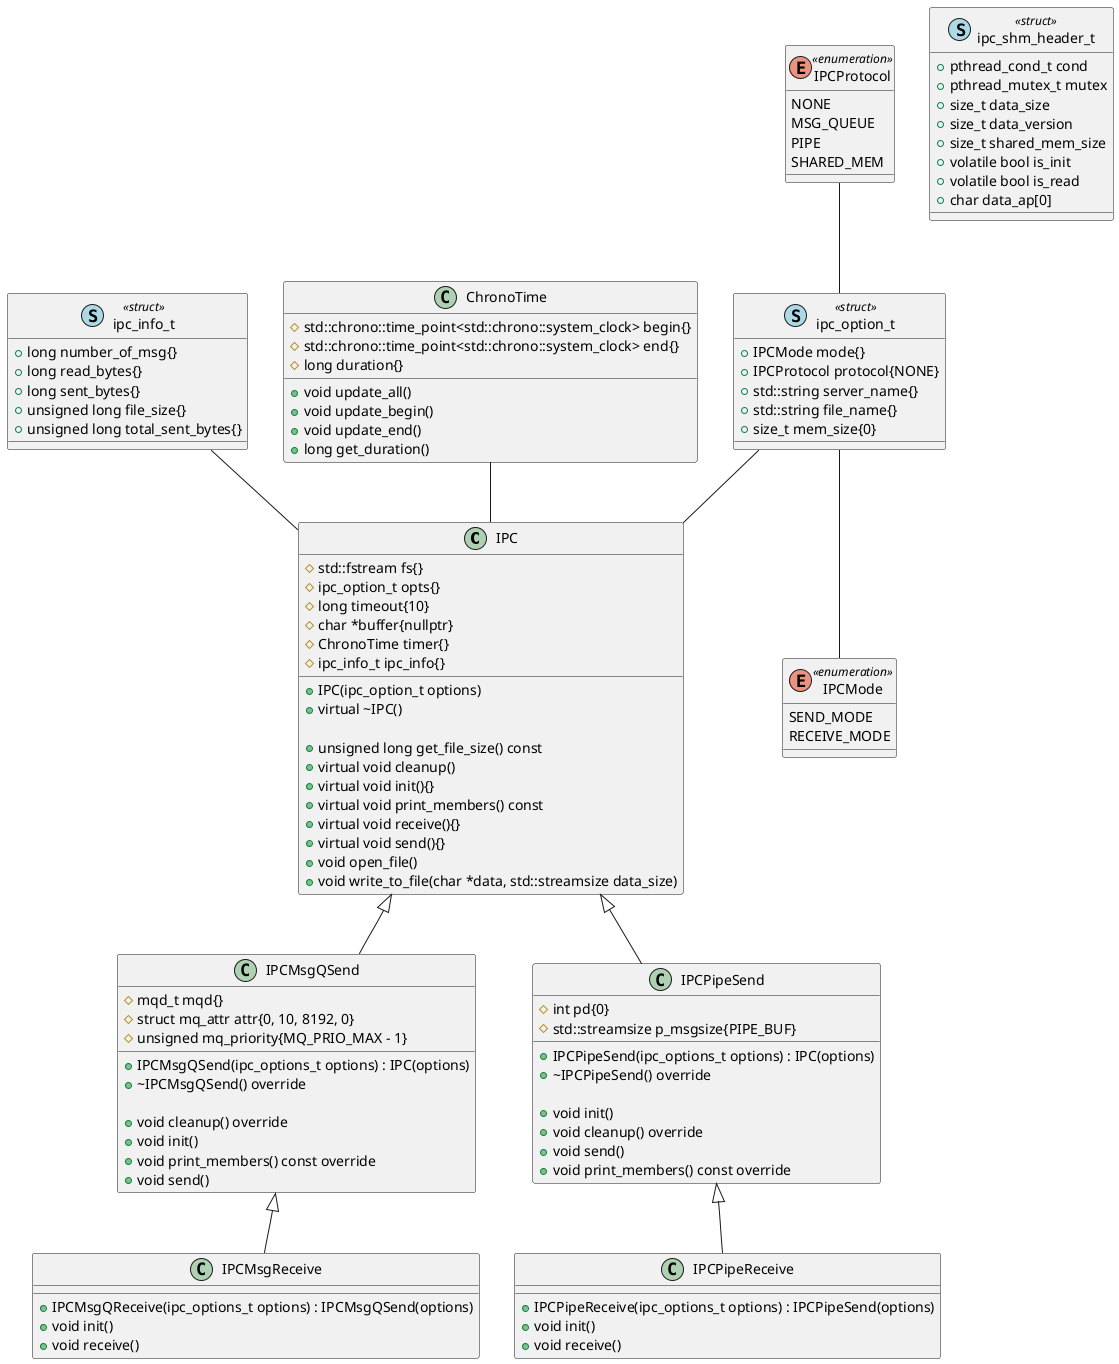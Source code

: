 @startuml
class IPC
{
	# std::fstream fs{}
	# ipc_option_t opts{}
	# long timeout{10}
	# char *buffer{nullptr}
	# ChronoTime timer{}
	# ipc_info_t ipc_info{}

	+ IPC(ipc_option_t options)
	+ virtual ~IPC()

	+ unsigned long get_file_size() const
	+ virtual void cleanup()
	+ virtual void init(){}
	+ virtual void print_members() const
	+ virtual void receive(){}
	+ virtual void send(){}
	+ void open_file()
	+ void write_to_file(char *data, std::streamsize data_size)
}

class IPCMsgQSend
{
	# mqd_t mqd{}
	# struct mq_attr attr{0, 10, 8192, 0}
	# unsigned mq_priority{MQ_PRIO_MAX - 1}

	+ IPCMsgQSend(ipc_options_t options) : IPC(options)
	+ ~IPCMsgQSend() override

	+ void cleanup() override
	+ void init()
	+ void print_members() const override
	+ void send()
}

class IPCMsgReceive
{
	+ IPCMsgQReceive(ipc_options_t options) : IPCMsgQSend(options)
	+ void init()
	+ void receive()
}

class IPCPipeSend
{
	# int pd{0}
	# std::streamsize p_msgsize{PIPE_BUF}

	+ IPCPipeSend(ipc_options_t options) : IPC(options)
	+ ~IPCPipeSend() override

	+ void init()
	+ void cleanup() override
	+ void send()
	+ void print_members() const override

}

class IPCPipeReceive
{
	+ IPCPipeReceive(ipc_options_t options) : IPCPipeSend(options)
	+ void init()
	+ void receive()
}

enum IPCProtocol<<enumeration>>
{
	NONE
	MSG_QUEUE
	PIPE
	SHARED_MEM
}

enum IPCMode<<enumeration>>
{
	SEND_MODE
	RECEIVE_MODE
}

class ipc_option_t << (S,lightblue) struct>>
{
	+ IPCMode mode{}
	+ IPCProtocol protocol{NONE}
	+ std::string server_name{}
	+ std::string file_name{}
	+ size_t mem_size{0}
}

class ipc_info_t << (S,lightblue) struct>>
{
	+ long number_of_msg{}
	+ long read_bytes{}
	+ long sent_bytes{}
	+ unsigned long file_size{}
	+ unsigned long total_sent_bytes{}
}

class ipc_shm_header_t << (S,lightblue) struct>>
{
	+ pthread_cond_t cond
	+ pthread_mutex_t mutex
	+ size_t data_size
	+ size_t data_version
	+ size_t shared_mem_size
	+ volatile bool is_init
	+ volatile bool is_read
	+ char data_ap[0]
}

class ChronoTime
{
	# std::chrono::time_point<std::chrono::system_clock> begin{}
	# std::chrono::time_point<std::chrono::system_clock> end{}
	# long duration{}

	+ void update_all()
	+ void update_begin()
	+ void update_end()
	+ long get_duration()
}

IPC <|-- IPCMsgQSend
IPC <|-- IPCPipeSend

IPCMsgQSend <|-- IPCMsgReceive
IPCPipeSend <|-- IPCPipeReceive

IPCProtocol -- ipc_option_t
ipc_option_t -- IPC
ipc_option_t -- IPCMode
ipc_info_t --  IPC
ChronoTime -- IPC

@enduml
